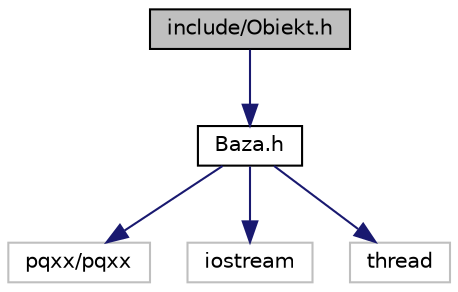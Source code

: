 digraph "include/Obiekt.h"
{
 // LATEX_PDF_SIZE
  edge [fontname="Helvetica",fontsize="10",labelfontname="Helvetica",labelfontsize="10"];
  node [fontname="Helvetica",fontsize="10",shape=record];
  Node1 [label="include/Obiekt.h",height=0.2,width=0.4,color="black", fillcolor="grey75", style="filled", fontcolor="black",tooltip="Abstrakcyjna struktura przedstawiajaca obiekt bazodanowy."];
  Node1 -> Node2 [color="midnightblue",fontsize="10",style="solid",fontname="Helvetica"];
  Node2 [label="Baza.h",height=0.2,width=0.4,color="black", fillcolor="white", style="filled",URL="$Baza_8h.html",tooltip="Plik zawierajacy klase reprezentujaca interfejs pomiedzy baza a aplikacja."];
  Node2 -> Node3 [color="midnightblue",fontsize="10",style="solid",fontname="Helvetica"];
  Node3 [label="pqxx/pqxx",height=0.2,width=0.4,color="grey75", fillcolor="white", style="filled",tooltip=" "];
  Node2 -> Node4 [color="midnightblue",fontsize="10",style="solid",fontname="Helvetica"];
  Node4 [label="iostream",height=0.2,width=0.4,color="grey75", fillcolor="white", style="filled",tooltip=" "];
  Node2 -> Node5 [color="midnightblue",fontsize="10",style="solid",fontname="Helvetica"];
  Node5 [label="thread",height=0.2,width=0.4,color="grey75", fillcolor="white", style="filled",tooltip=" "];
}
